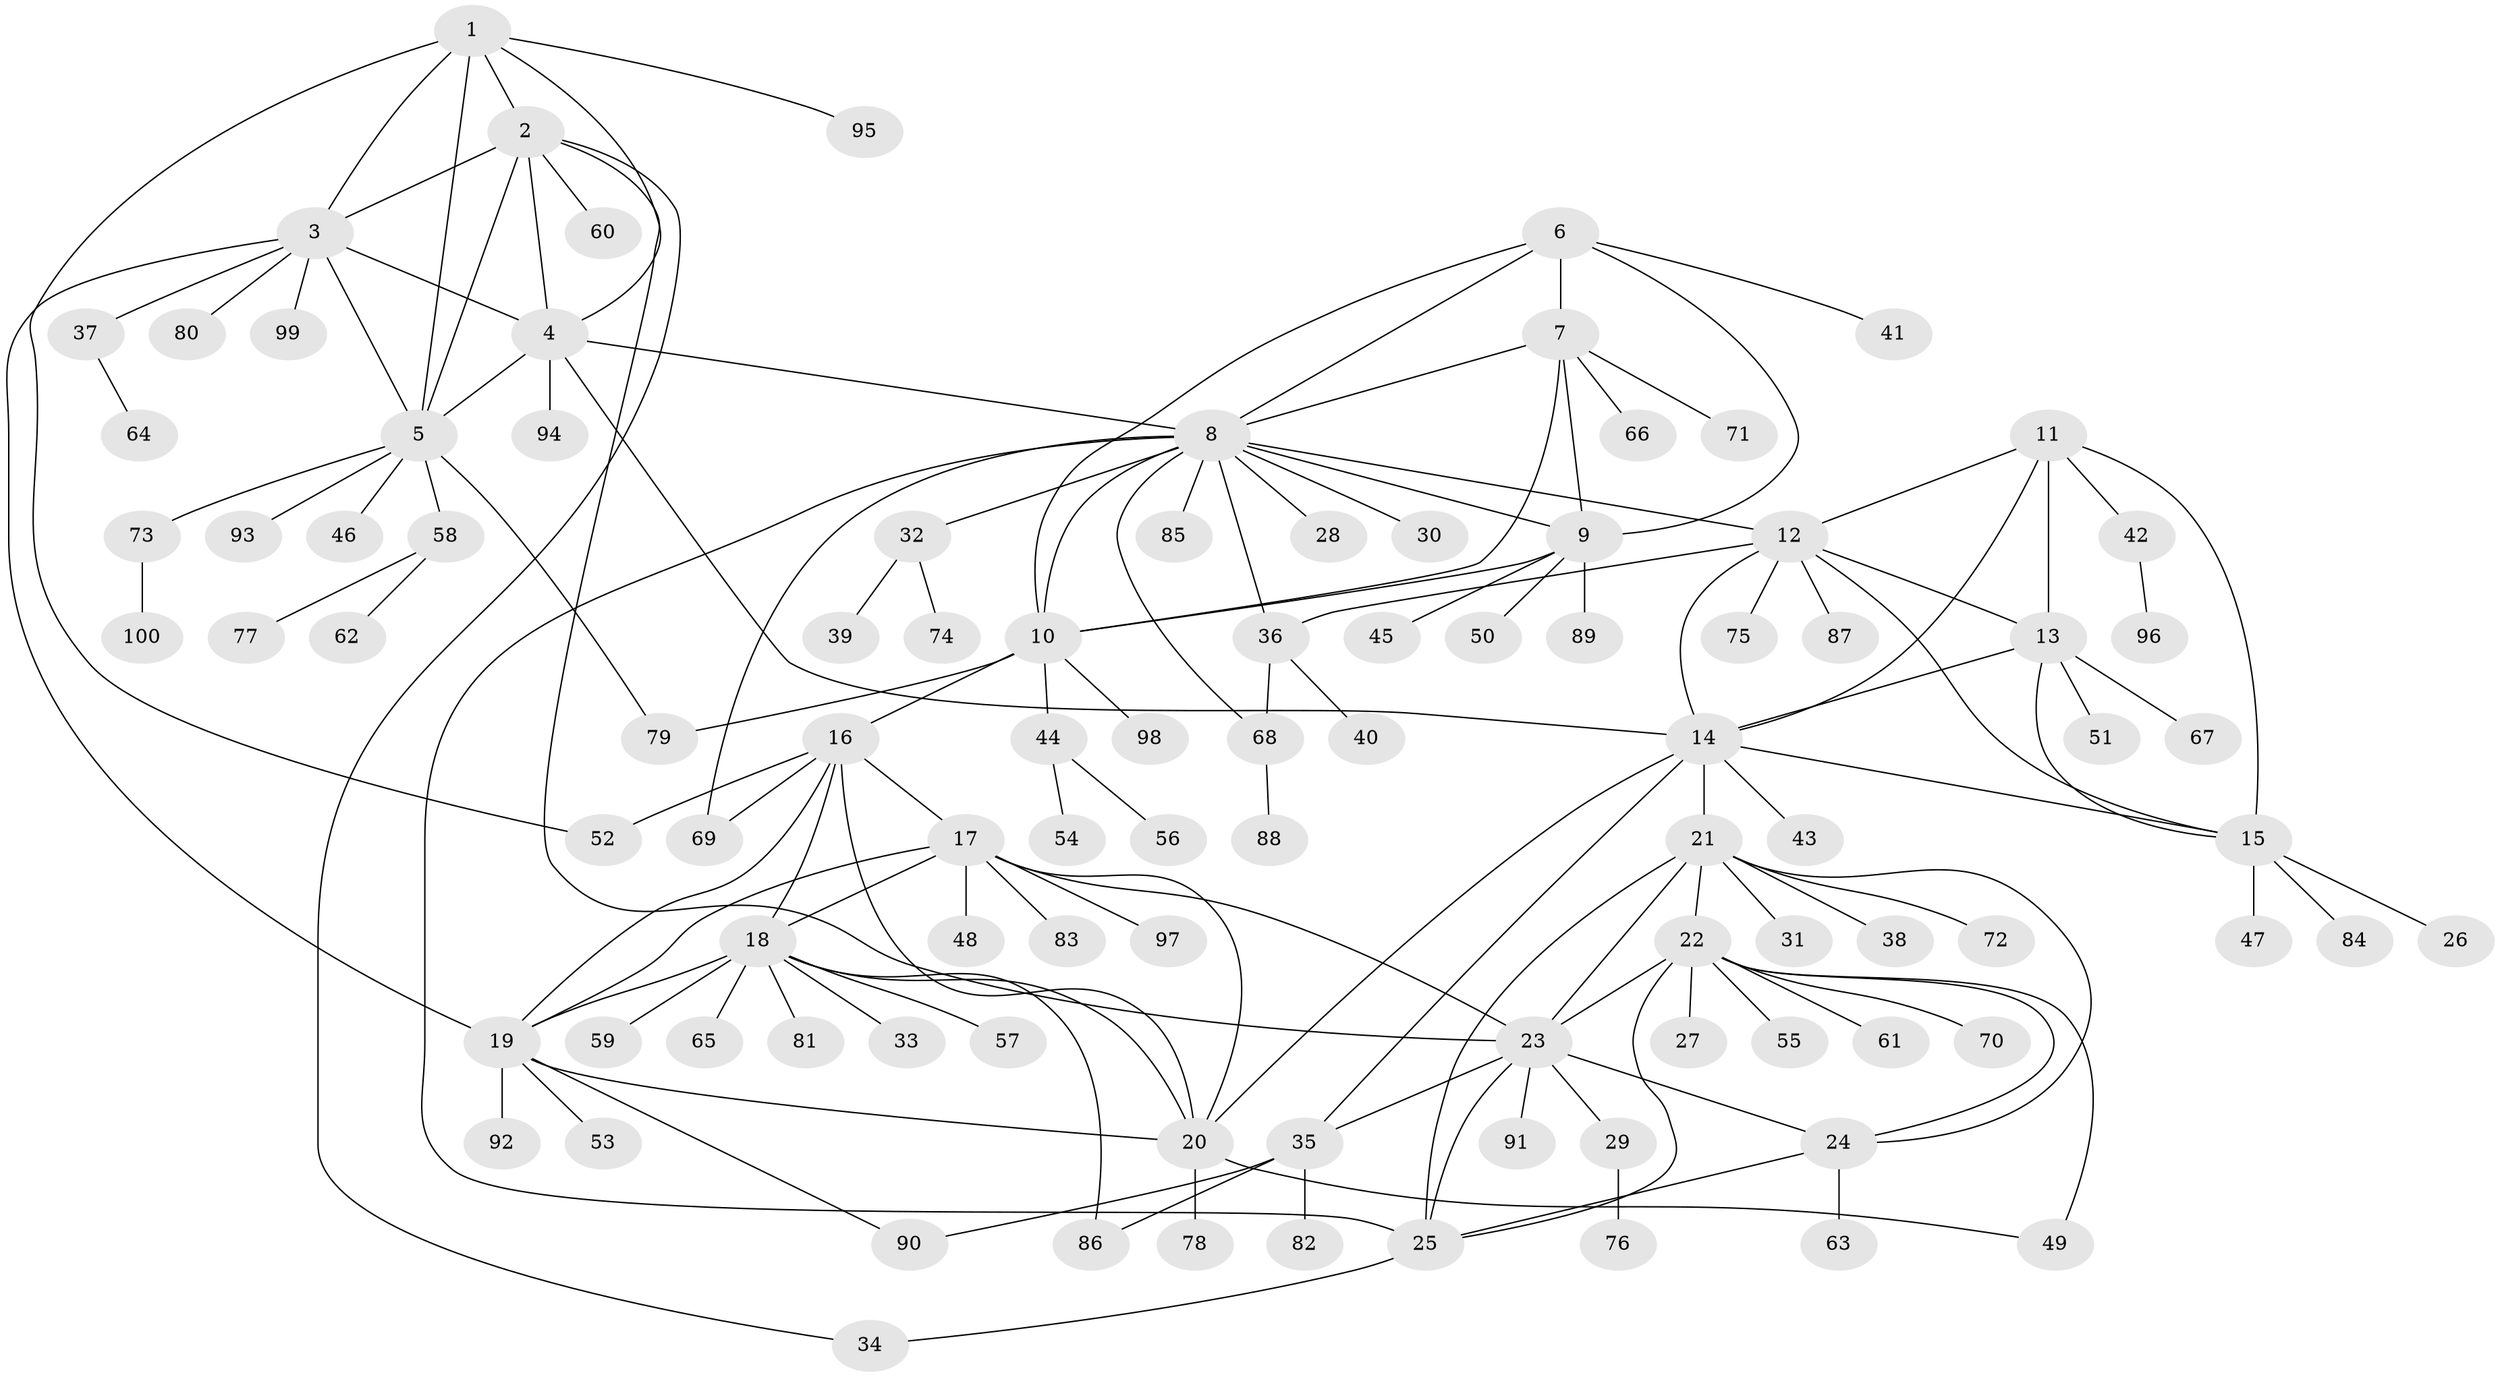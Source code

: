 // coarse degree distribution, {5: 0.05714285714285714, 6: 0.07142857142857142, 7: 0.1, 8: 0.05714285714285714, 4: 0.05714285714285714, 13: 0.014285714285714285, 9: 0.014285714285714285, 1: 0.4142857142857143, 2: 0.18571428571428572, 3: 0.02857142857142857}
// Generated by graph-tools (version 1.1) at 2025/52/03/04/25 22:52:46]
// undirected, 100 vertices, 145 edges
graph export_dot {
  node [color=gray90,style=filled];
  1;
  2;
  3;
  4;
  5;
  6;
  7;
  8;
  9;
  10;
  11;
  12;
  13;
  14;
  15;
  16;
  17;
  18;
  19;
  20;
  21;
  22;
  23;
  24;
  25;
  26;
  27;
  28;
  29;
  30;
  31;
  32;
  33;
  34;
  35;
  36;
  37;
  38;
  39;
  40;
  41;
  42;
  43;
  44;
  45;
  46;
  47;
  48;
  49;
  50;
  51;
  52;
  53;
  54;
  55;
  56;
  57;
  58;
  59;
  60;
  61;
  62;
  63;
  64;
  65;
  66;
  67;
  68;
  69;
  70;
  71;
  72;
  73;
  74;
  75;
  76;
  77;
  78;
  79;
  80;
  81;
  82;
  83;
  84;
  85;
  86;
  87;
  88;
  89;
  90;
  91;
  92;
  93;
  94;
  95;
  96;
  97;
  98;
  99;
  100;
  1 -- 2;
  1 -- 3;
  1 -- 4;
  1 -- 5;
  1 -- 52;
  1 -- 95;
  2 -- 3;
  2 -- 4;
  2 -- 5;
  2 -- 23;
  2 -- 34;
  2 -- 60;
  3 -- 4;
  3 -- 5;
  3 -- 19;
  3 -- 37;
  3 -- 80;
  3 -- 99;
  4 -- 5;
  4 -- 8;
  4 -- 14;
  4 -- 94;
  5 -- 46;
  5 -- 58;
  5 -- 73;
  5 -- 79;
  5 -- 93;
  6 -- 7;
  6 -- 8;
  6 -- 9;
  6 -- 10;
  6 -- 41;
  7 -- 8;
  7 -- 9;
  7 -- 10;
  7 -- 66;
  7 -- 71;
  8 -- 9;
  8 -- 10;
  8 -- 12;
  8 -- 25;
  8 -- 28;
  8 -- 30;
  8 -- 32;
  8 -- 36;
  8 -- 68;
  8 -- 69;
  8 -- 85;
  9 -- 10;
  9 -- 45;
  9 -- 50;
  9 -- 89;
  10 -- 16;
  10 -- 44;
  10 -- 79;
  10 -- 98;
  11 -- 12;
  11 -- 13;
  11 -- 14;
  11 -- 15;
  11 -- 42;
  12 -- 13;
  12 -- 14;
  12 -- 15;
  12 -- 36;
  12 -- 75;
  12 -- 87;
  13 -- 14;
  13 -- 15;
  13 -- 51;
  13 -- 67;
  14 -- 15;
  14 -- 20;
  14 -- 21;
  14 -- 35;
  14 -- 43;
  15 -- 26;
  15 -- 47;
  15 -- 84;
  16 -- 17;
  16 -- 18;
  16 -- 19;
  16 -- 20;
  16 -- 52;
  16 -- 69;
  17 -- 18;
  17 -- 19;
  17 -- 20;
  17 -- 23;
  17 -- 48;
  17 -- 83;
  17 -- 97;
  18 -- 19;
  18 -- 20;
  18 -- 33;
  18 -- 57;
  18 -- 59;
  18 -- 65;
  18 -- 81;
  18 -- 86;
  19 -- 20;
  19 -- 53;
  19 -- 90;
  19 -- 92;
  20 -- 49;
  20 -- 78;
  21 -- 22;
  21 -- 23;
  21 -- 24;
  21 -- 25;
  21 -- 31;
  21 -- 38;
  21 -- 72;
  22 -- 23;
  22 -- 24;
  22 -- 25;
  22 -- 27;
  22 -- 49;
  22 -- 55;
  22 -- 61;
  22 -- 70;
  23 -- 24;
  23 -- 25;
  23 -- 29;
  23 -- 35;
  23 -- 91;
  24 -- 25;
  24 -- 63;
  25 -- 34;
  29 -- 76;
  32 -- 39;
  32 -- 74;
  35 -- 82;
  35 -- 86;
  35 -- 90;
  36 -- 40;
  36 -- 68;
  37 -- 64;
  42 -- 96;
  44 -- 54;
  44 -- 56;
  58 -- 62;
  58 -- 77;
  68 -- 88;
  73 -- 100;
}
